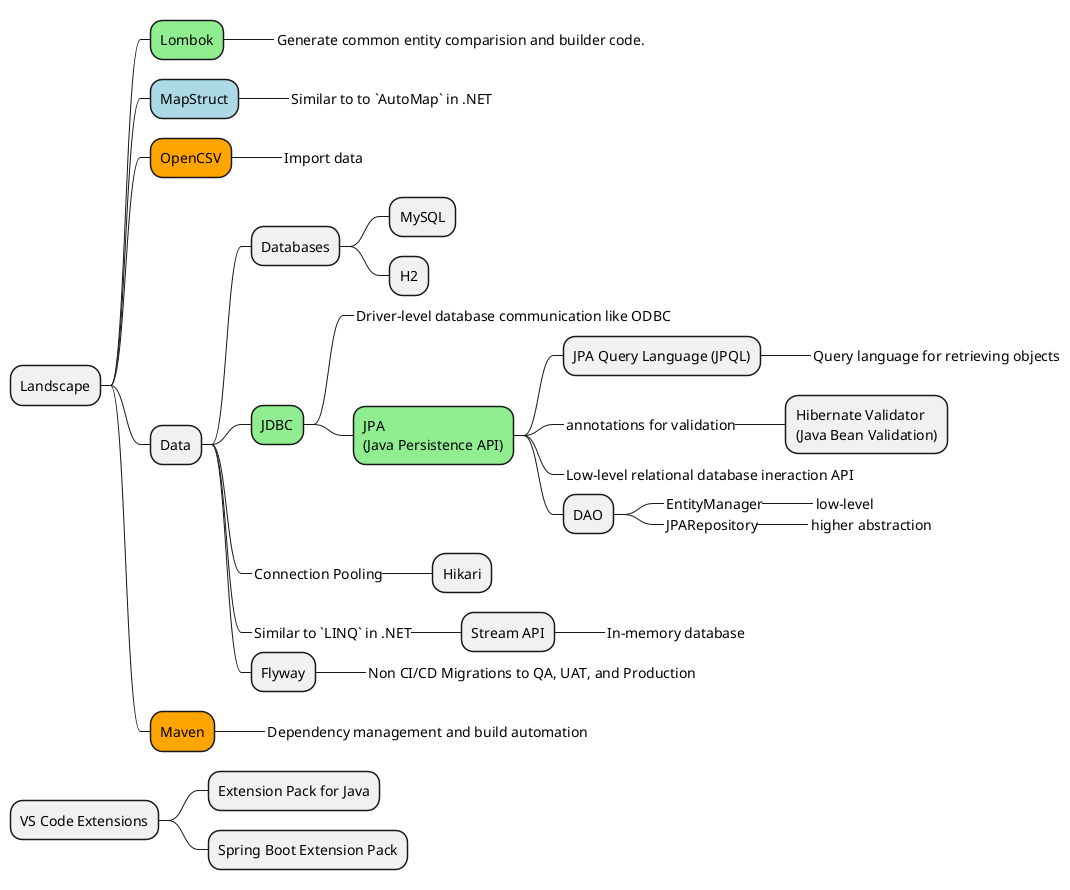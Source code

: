@startmindmap "Java Spring Boot"

+ Landscape
++[#lightgreen] Lombok
+++_ Generate common entity comparision and builder code.
++[#lightblue] MapStruct
+++_ Similar to to `AutoMap` in .NET
++[#orange] OpenCSV
+++_ Import data
++ Data
+++ Databases
++++ MySQL
++++ H2
+++[#lightgreen] JDBC
++++_ Driver-level database communication like ODBC
++++[#lightgreen] JPA\n(Java Persistence API)
+++++ JPA Query Language (JPQL)
++++++_ Query language for retrieving objects
+++++_ annotations for validation
++++++ Hibernate Validator\n(Java Bean Validation)
+++++_ Low-level relational database ineraction API
+++++ DAO
++++++_ EntityManager
+++++++_ low-level
++++++_ JPARepository
+++++++_ higher abstraction

+++_ Connection Pooling
++++ Hikari
+++_ Similar to `LINQ` in .NET
++++ Stream API
+++++_ In-memory database
+++ Flyway
++++_ Non CI/CD Migrations to QA, UAT, and Production
++[#orange] Maven
+++_ Dependency management and build automation

+ VS Code Extensions
++ Extension Pack for Java
++ Spring Boot Extension Pack

@endmindmap

